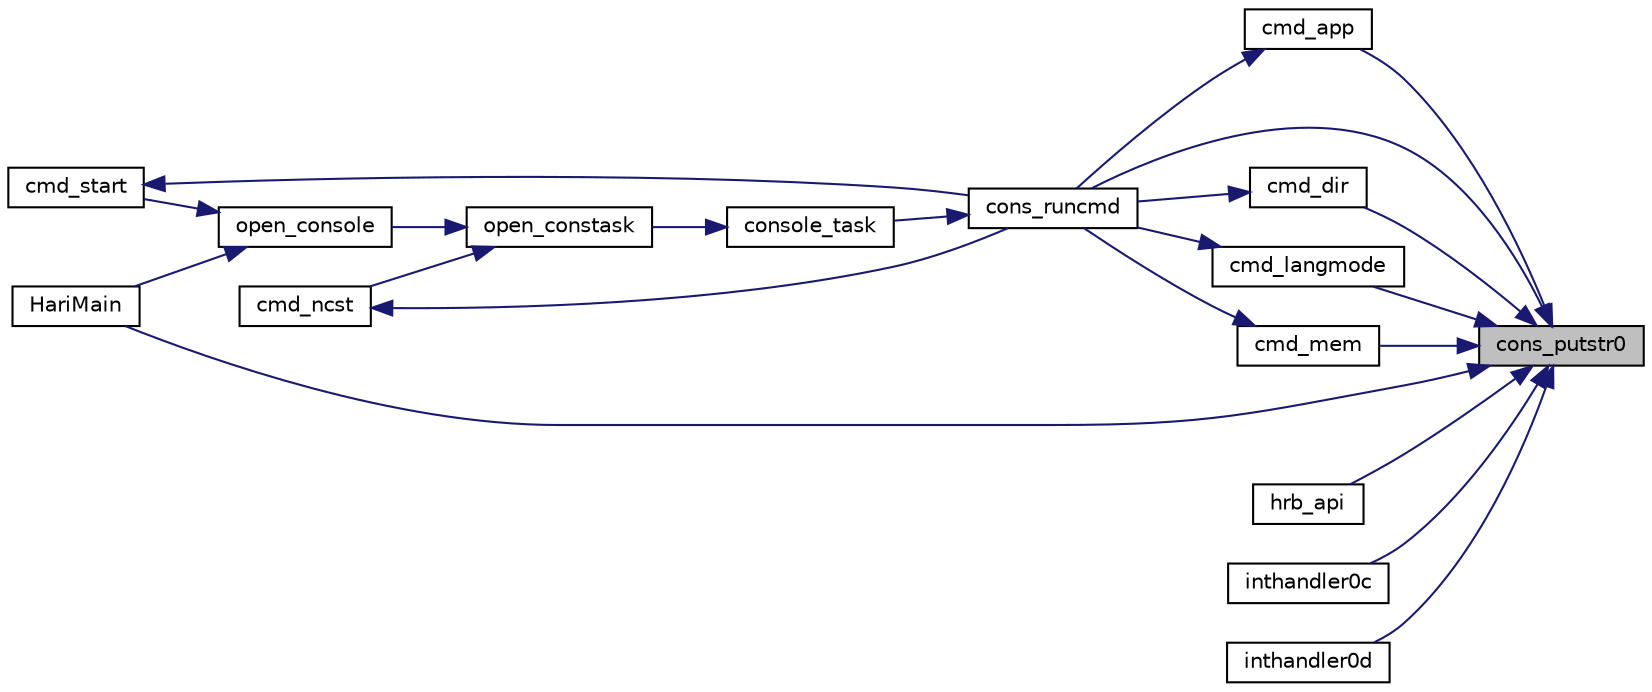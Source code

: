 digraph "cons_putstr0"
{
 // LATEX_PDF_SIZE
  edge [fontname="Helvetica",fontsize="10",labelfontname="Helvetica",labelfontsize="10"];
  node [fontname="Helvetica",fontsize="10",shape=record];
  rankdir="RL";
  Node1 [label="cons_putstr0",height=0.2,width=0.4,color="black", fillcolor="grey75", style="filled", fontcolor="black",tooltip=" "];
  Node1 -> Node2 [dir="back",color="midnightblue",fontsize="10",style="solid"];
  Node2 [label="cmd_app",height=0.2,width=0.4,color="black", fillcolor="white", style="filled",URL="$console_8c.html#ac543899ee5ce9621fa024d0ee3098f3d",tooltip=" "];
  Node2 -> Node3 [dir="back",color="midnightblue",fontsize="10",style="solid"];
  Node3 [label="cons_runcmd",height=0.2,width=0.4,color="black", fillcolor="white", style="filled",URL="$console_8c.html#a7be2f98778674111de60be8c7f0a3e62",tooltip=" "];
  Node3 -> Node4 [dir="back",color="midnightblue",fontsize="10",style="solid"];
  Node4 [label="console_task",height=0.2,width=0.4,color="black", fillcolor="white", style="filled",URL="$console_8c.html#acf7b570f866fb6b0880a9fb988393e69",tooltip=" "];
  Node4 -> Node5 [dir="back",color="midnightblue",fontsize="10",style="solid"];
  Node5 [label="open_constask",height=0.2,width=0.4,color="black", fillcolor="white", style="filled",URL="$bootpack_8h.html#a79280c7e465953eeaa972574fce486ed",tooltip=" "];
  Node5 -> Node6 [dir="back",color="midnightblue",fontsize="10",style="solid"];
  Node6 [label="cmd_ncst",height=0.2,width=0.4,color="black", fillcolor="white", style="filled",URL="$console_8c.html#a3f08f092f66404d51c2af42f76237980",tooltip=" "];
  Node6 -> Node3 [dir="back",color="midnightblue",fontsize="10",style="solid"];
  Node5 -> Node7 [dir="back",color="midnightblue",fontsize="10",style="solid"];
  Node7 [label="open_console",height=0.2,width=0.4,color="black", fillcolor="white", style="filled",URL="$bootpack_8h.html#a6a7720c122ae0f96494e98c38c6e365e",tooltip=" "];
  Node7 -> Node8 [dir="back",color="midnightblue",fontsize="10",style="solid"];
  Node8 [label="cmd_start",height=0.2,width=0.4,color="black", fillcolor="white", style="filled",URL="$console_8c.html#af8d7dae21f111aecc555ba5e14df4265",tooltip=" "];
  Node8 -> Node3 [dir="back",color="midnightblue",fontsize="10",style="solid"];
  Node7 -> Node9 [dir="back",color="midnightblue",fontsize="10",style="solid"];
  Node9 [label="HariMain",height=0.2,width=0.4,color="black", fillcolor="white", style="filled",URL="$bootpack_8c.html#a3bfd04b86eb41bd7301c75a3df6a89e0",tooltip=" "];
  Node1 -> Node10 [dir="back",color="midnightblue",fontsize="10",style="solid"];
  Node10 [label="cmd_dir",height=0.2,width=0.4,color="black", fillcolor="white", style="filled",URL="$console_8c.html#a6fae3dc411d4d283fd16ef02602475a4",tooltip=" "];
  Node10 -> Node3 [dir="back",color="midnightblue",fontsize="10",style="solid"];
  Node1 -> Node11 [dir="back",color="midnightblue",fontsize="10",style="solid"];
  Node11 [label="cmd_langmode",height=0.2,width=0.4,color="black", fillcolor="white", style="filled",URL="$console_8c.html#ae4b5e634ac4512b6cbc40729a6732bc1",tooltip=" "];
  Node11 -> Node3 [dir="back",color="midnightblue",fontsize="10",style="solid"];
  Node1 -> Node12 [dir="back",color="midnightblue",fontsize="10",style="solid"];
  Node12 [label="cmd_mem",height=0.2,width=0.4,color="black", fillcolor="white", style="filled",URL="$console_8c.html#a7beea0ecae31c20285e08ce9c992c24d",tooltip=" "];
  Node12 -> Node3 [dir="back",color="midnightblue",fontsize="10",style="solid"];
  Node1 -> Node3 [dir="back",color="midnightblue",fontsize="10",style="solid"];
  Node1 -> Node9 [dir="back",color="midnightblue",fontsize="10",style="solid"];
  Node1 -> Node13 [dir="back",color="midnightblue",fontsize="10",style="solid"];
  Node13 [label="hrb_api",height=0.2,width=0.4,color="black", fillcolor="white", style="filled",URL="$console_8c.html#ae3a2b95ac62166efc071caeb9e7b0db1",tooltip=" "];
  Node1 -> Node14 [dir="back",color="midnightblue",fontsize="10",style="solid"];
  Node14 [label="inthandler0c",height=0.2,width=0.4,color="black", fillcolor="white", style="filled",URL="$console_8c.html#ab1e502d332a2ad9588075aed1aca1541",tooltip=" "];
  Node1 -> Node15 [dir="back",color="midnightblue",fontsize="10",style="solid"];
  Node15 [label="inthandler0d",height=0.2,width=0.4,color="black", fillcolor="white", style="filled",URL="$console_8c.html#abc45130af020e3d17361636094ba1619",tooltip=" "];
}
